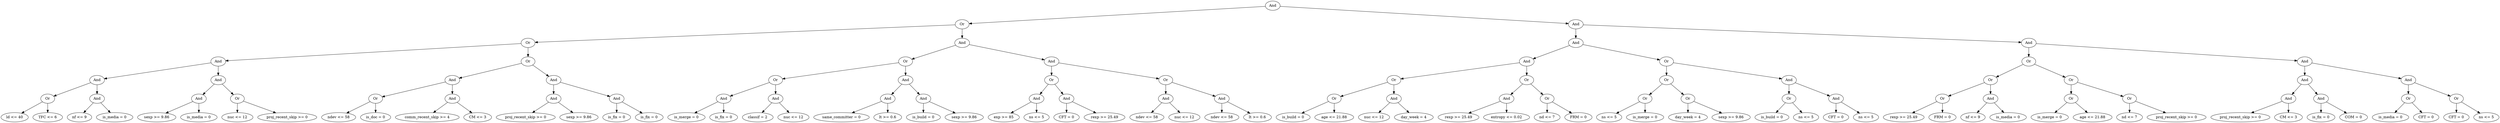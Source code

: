 digraph G {
	graph [bb="0,0,8050.2,468",
		dpi=78
	];
	node [label="\N"];
	1	 [height=0.5,
		label=And,
		pos="4133.2,450",
		width=0.75];
	2	 [height=0.5,
		label=Or,
		pos="3148.2,378",
		width=0.75];
	1 -> 2	 [pos="e,3175.1,380.91 4106.4,447.09 3968.9,437.32 3344.6,392.95 3185.3,381.63"];
	3	 [height=0.5,
		label=And,
		pos="5118.2,378",
		width=0.75];
	1 -> 3	 [pos="e,5091.4,380.91 4160.1,447.09 4297.5,437.32 4921.9,392.95 5081.2,381.63"];
	4	 [height=0.5,
		label=Or,
		pos="1536.2,306",
		width=0.75];
	2 -> 4	 [pos="e,1563.2,308.17 3121.3,375.83 2931.2,367.57 1793.9,318.19 1573.3,308.61"];
	5	 [height=0.5,
		label=And,
		pos="3148.2,306",
		width=0.75];
	2 -> 5	 [pos="e,3148.2,324.1 3148.2,359.7 3148.2,351.98 3148.2,342.71 3148.2,334.11"];
	8	 [height=0.5,
		label=And,
		pos="700.25,234",
		width=0.75];
	4 -> 8	 [pos="e,727.01,237.24 1509.4,302.75 1386.7,292.48 879.4,250 737.36,238.11"];
	9	 [height=0.5,
		label=Or,
		pos="1536.2,234",
		width=0.75];
	4 -> 9	 [pos="e,1536.2,252.1 1536.2,287.7 1536.2,279.98 1536.2,270.71 1536.2,262.11"];
	16	 [height=0.5,
		label=And,
		pos="311.25,162",
		width=0.75];
	8 -> 16	 [pos="e,337.06,167.65 674.42,228.35 606.92,216.21 425.09,183.49 347.32,169.49"];
	17	 [height=0.5,
		label=And,
		pos="700.25,162",
		width=0.75];
	8 -> 17	 [pos="e,700.25,180.1 700.25,215.7 700.25,207.98 700.25,198.71 700.25,190.11"];
	32	 [height=0.5,
		label=Or,
		pos="150.25,90",
		width=0.75];
	16 -> 32	 [pos="e,172.29,100.58 289.2,151.41 261.33,139.3 213.2,118.37 181.54,104.61"];
	33	 [height=0.5,
		label=And,
		pos="311.25,90",
		width=0.75];
	16 -> 33	 [pos="e,311.25,108.1 311.25,143.7 311.25,135.98 311.25,126.71 311.25,118.11"];
	64	 [height=0.5,
		label="ld <= 40",
		pos="42.246,18",
		width=1.1735];
	32 -> 64	 [pos="e,64.575,33.472 131.43,76.807 115.36,66.392 91.933,51.204 73.119,39.01"];
	65	 [height=0.5,
		label="TFC <= 6",
		pos="150.25,18",
		width=1.336];
	32 -> 65	 [pos="e,150.25,36.104 150.25,71.697 150.25,63.983 150.25,54.712 150.25,46.112"];
	66	 [height=0.5,
		label="nf <= 9",
		pos="254.25,18",
		width=1.0652];
	33 -> 66	 [pos="e,267.38,35.134 298.88,73.811 291.54,64.8 282.08,53.177 273.75,42.955"];
	67	 [height=0.5,
		label="is_media = 0",
		pos="368.25,18",
		width=1.6068];
	33 -> 67	 [pos="e,354.71,35.628 323.61,73.811 330.85,64.927 340.15,53.504 348.39,43.388"];
	34	 [height=0.5,
		label=And,
		pos="638.25,90",
		width=0.75];
	17 -> 34	 [pos="e,651.38,105.82 687.1,146.15 678.71,136.69 667.69,124.24 658.23,113.56"];
	35	 [height=0.5,
		label=Or,
		pos="762.25,90",
		width=0.75];
	17 -> 35	 [pos="e,749.12,105.82 713.39,146.15 721.78,136.69 732.81,124.24 742.26,113.56"];
	68	 [height=0.5,
		label="sexp >= 9.86",
		pos="503.25,18",
		width=1.6429];
	34 -> 68	 [pos="e,531.84,33.827 617.45,78.216 597.12,67.674 565.7,51.383 540.96,38.555"];
	69	 [height=0.5,
		label="is_media = 0",
		pos="638.25,18",
		width=1.6068];
	34 -> 69	 [pos="e,638.25,36.104 638.25,71.697 638.25,63.983 638.25,54.712 638.25,46.112"];
	70	 [height=0.5,
		label="nuc <= 12",
		pos="762.25,18",
		width=1.336];
	35 -> 70	 [pos="e,762.25,36.104 762.25,71.697 762.25,63.983 762.25,54.712 762.25,46.112"];
	71	 [height=0.5,
		label="proj_recent_skip >= 0",
		pos="920.25,18",
		width=2.5637];
	35 -> 71	 [pos="e,884.81,34.701 784.22,79.267 807.7,68.86 845.6,52.072 875.43,38.855"];
	18	 [height=0.5,
		label=And,
		pos="1455.2,162",
		width=0.75];
	9 -> 18	 [pos="e,1471.2,176.8 1520.2,219.17 1508.5,209.01 1492.3,195.03 1479,183.56"];
	19	 [height=0.5,
		label=And,
		pos="1780.2,162",
		width=0.75];
	9 -> 19	 [pos="e,1755.7,170.04 1560.5,226.03 1604.2,213.51 1696,187.18 1746,172.83"];
	36	 [height=0.5,
		label=Or,
		pos="1204.2,90",
		width=0.75];
	18 -> 36	 [pos="e,1228.9,97.867 1430.7,154.16 1385.7,141.61 1289.9,114.9 1238.5,100.56"];
	37	 [height=0.5,
		label=And,
		pos="1455.2,90",
		width=0.75];
	18 -> 37	 [pos="e,1455.2,108.1 1455.2,143.7 1455.2,135.98 1455.2,126.71 1455.2,118.11"];
	72	 [height=0.5,
		label="ndev <= 58",
		pos="1083.2,18",
		width=1.4624];
	36 -> 72	 [pos="e,1108.8,33.812 1184.5,77.597 1166.5,67.157 1139.4,51.472 1117.7,38.957"];
	73	 [height=0.5,
		label="is_doc = 0",
		pos="1204.2,18",
		width=1.3902];
	36 -> 73	 [pos="e,1204.2,36.104 1204.2,71.697 1204.2,63.983 1204.2,54.712 1204.2,46.112"];
	74	 [height=0.5,
		label="comm_recent_skip >= 4",
		pos="1373.2,18",
		width=2.7984];
	37 -> 74	 [pos="e,1392.9,35.764 1439,75.17 1428.1,65.799 1413.3,53.186 1400.5,42.285"];
	75	 [height=0.5,
		label="CM <= 3",
		pos="1537.2,18",
		width=1.2457];
	37 -> 75	 [pos="e,1519.1,34.507 1471.4,75.17 1482.8,65.469 1498.2,52.293 1511.3,41.14"];
	38	 [height=0.5,
		label=And,
		pos="1780.2,90",
		width=0.75];
	19 -> 38	 [pos="e,1780.2,108.1 1780.2,143.7 1780.2,135.98 1780.2,126.71 1780.2,118.11"];
	39	 [height=0.5,
		label=And,
		pos="1984.2,90",
		width=0.75];
	19 -> 39	 [pos="e,1960.8,99.044 1803.6,152.97 1839.9,140.53 1909.8,116.55 1951.2,102.35"];
	76	 [height=0.5,
		label="proj_recent_skip >= 0",
		pos="1692.2,18",
		width=2.5637];
	38 -> 76	 [pos="e,1713.2,35.667 1763.3,75.503 1751.3,66.005 1735.1,53.057 1721.1,41.952"];
	77	 [height=0.5,
		label="sexp >= 9.86",
		pos="1861.2,18",
		width=1.6429];
	38 -> 77	 [pos="e,1842.4,35.257 1796.2,75.17 1807.2,65.667 1822.1,52.83 1834.8,41.826"];
	78	 [height=0.5,
		label="is_fix = 0",
		pos="1984.2,18",
		width=1.2638];
	39 -> 78	 [pos="e,1984.2,36.104 1984.2,71.697 1984.2,63.983 1984.2,54.712 1984.2,46.112"];
	79	 [height=0.5,
		label="is_fix = 0",
		pos="2093.2,18",
		width=1.2638];
	39 -> 79	 [pos="e,2070.3,33.722 2003.2,76.807 2019.3,66.459 2042.8,51.401 2061.7,39.248"];
	10	 [height=0.5,
		label=Or,
		pos="2914.2,234",
		width=0.75];
	5 -> 10	 [pos="e,2938.6,242.29 3124.1,297.77 3082.2,285.25 2996.1,259.49 2948.2,245.17"];
	11	 [height=0.5,
		label=And,
		pos="3382.2,234",
		width=0.75];
	5 -> 11	 [pos="e,3357.9,242.29 3172.4,297.77 3214.3,285.25 3300.4,259.49 3348.3,245.17"];
	20	 [height=0.5,
		label=Or,
		pos="2504.2,162",
		width=0.75];
	10 -> 20	 [pos="e,2530.1,167.41 2888.3,228.57 2817.6,216.5 2621.6,183.04 2540.3,169.16"];
	21	 [height=0.5,
		label=And,
		pos="2914.2,162",
		width=0.75];
	10 -> 21	 [pos="e,2914.2,180.1 2914.2,215.7 2914.2,207.98 2914.2,198.71 2914.2,190.11"];
	40	 [height=0.5,
		label=And,
		pos="2335.2,90",
		width=0.75];
	20 -> 40	 [pos="e,2357.5,100.22 2481.8,151.7 2452.3,139.49 2400.3,117.95 2366.8,104.09"];
	41	 [height=0.5,
		label=And,
		pos="2504.2,90",
		width=0.75];
	20 -> 41	 [pos="e,2504.2,108.1 2504.2,143.7 2504.2,135.98 2504.2,126.71 2504.2,118.11"];
	80	 [height=0.5,
		label="is_merge = 0",
		pos="2214.2,18",
		width=1.6068];
	40 -> 80	 [pos="e,2240.7,34.324 2315.5,77.597 2297.7,67.292 2271.1,51.879 2249.6,39.446"];
	81	 [height=0.5,
		label="is_fix = 0",
		pos="2335.2,18",
		width=1.2638];
	40 -> 81	 [pos="e,2335.2,36.104 2335.2,71.697 2335.2,63.983 2335.2,54.712 2335.2,46.112"];
	82	 [height=0.5,
		label="classif = 2",
		pos="2447.2,18",
		width=1.336];
	41 -> 82	 [pos="e,2460.8,35.628 2491.9,73.811 2484.6,64.927 2475.3,53.504 2467.1,43.388"];
	83	 [height=0.5,
		label="nuc <= 12",
		pos="2561.2,18",
		width=1.336];
	41 -> 83	 [pos="e,2547.7,35.628 2516.6,73.811 2523.8,64.927 2533.2,53.504 2541.4,43.388"];
	42	 [height=0.5,
		label=And,
		pos="2857.2,90",
		width=0.75];
	21 -> 42	 [pos="e,2869.6,106.16 2901.9,145.81 2894.3,136.55 2884.5,124.52 2876.1,114.09"];
	43	 [height=0.5,
		label=And,
		pos="2971.2,90",
		width=0.75];
	21 -> 43	 [pos="e,2958.9,106.16 2926.6,145.81 2934.2,136.55 2944,124.52 2952.4,114.09"];
	84	 [height=0.5,
		label="same_committer = 0",
		pos="2712.2,18",
		width=2.3651];
	42 -> 84	 [pos="e,2744.7,34.686 2835.9,78.671 2814.4,68.295 2780.7,52.034 2753.9,39.105"];
	85	 [height=0.5,
		label="lt >= 0.6",
		pos="2857.2,18",
		width=1.1735];
	42 -> 85	 [pos="e,2857.2,36.104 2857.2,71.697 2857.2,63.983 2857.2,54.712 2857.2,46.112"];
	86	 [height=0.5,
		label="is_build = 0",
		pos="2971.2,18",
		width=1.4985];
	43 -> 86	 [pos="e,2971.2,36.104 2971.2,71.697 2971.2,63.983 2971.2,54.712 2971.2,46.112"];
	87	 [height=0.5,
		label="sexp >= 9.86",
		pos="3102.2,18",
		width=1.6429];
	43 -> 87	 [pos="e,3074.1,34.017 2991.7,78.063 3011.3,67.607 3041.2,51.599 3065,38.885"];
	22	 [height=0.5,
		label=Or,
		pos="3382.2,162",
		width=0.75];
	11 -> 22	 [pos="e,3382.2,180.1 3382.2,215.7 3382.2,207.98 3382.2,198.71 3382.2,190.11"];
	23	 [height=0.5,
		label=Or,
		pos="3747.2,162",
		width=0.75];
	11 -> 23	 [pos="e,3721.6,167.92 3407.9,228.08 3471.8,215.83 3638,183.95 3711.5,169.86"];
	44	 [height=0.5,
		label=And,
		pos="3332.2,90",
		width=0.75];
	22 -> 44	 [pos="e,3343.3,106.49 3371.1,145.46 3364.7,136.49 3356.5,125.02 3349.3,114.92"];
	45	 [height=0.5,
		label=And,
		pos="3432.2,90",
		width=0.75];
	22 -> 45	 [pos="e,3421.2,106.49 3393.3,145.46 3399.8,136.49 3407.9,125.02 3415.2,114.92"];
	88	 [height=0.5,
		label="exp >= 85",
		pos="3227.2,18",
		width=1.336];
	44 -> 88	 [pos="e,3249.9,34.085 3313.5,76.485 3298.2,66.279 3276.2,51.65 3258.3,39.703"];
	89	 [height=0.5,
		label="ns <= 5",
		pos="3332.2,18",
		width=1.0832];
	44 -> 89	 [pos="e,3332.2,36.104 3332.2,71.697 3332.2,63.983 3332.2,54.712 3332.2,46.112"];
	90	 [height=0.5,
		label="CFT = 0",
		pos="3432.2,18",
		width=1.1916];
	45 -> 90	 [pos="e,3432.2,36.104 3432.2,71.697 3432.2,63.983 3432.2,54.712 3432.2,46.112"];
	91	 [height=0.5,
		label="rexp >= 25.49",
		pos="3555.2,18",
		width=1.7332];
	45 -> 91	 [pos="e,3528.3,34.324 3452.3,77.597 3470.5,67.246 3497.7,51.741 3519.6,39.28"];
	46	 [height=0.5,
		label=And,
		pos="3747.2,90",
		width=0.75];
	23 -> 46	 [pos="e,3747.2,108.1 3747.2,143.7 3747.2,135.98 3747.2,126.71 3747.2,118.11"];
	47	 [height=0.5,
		label=And,
		pos="3926.2,90",
		width=0.75];
	23 -> 47	 [pos="e,3903.5,99.904 3769.9,152.13 3801.3,139.86 3858.2,117.62 3894,103.62"];
	92	 [height=0.5,
		label="ndev <= 58",
		pos="3688.2,18",
		width=1.4624];
	46 -> 92	 [pos="e,3702.3,35.628 3734.4,73.811 3727,64.927 3717.3,53.504 3708.8,43.388"];
	93	 [height=0.5,
		label="nuc <= 12",
		pos="3807.2,18",
		width=1.336];
	46 -> 93	 [pos="e,3793,35.628 3760.3,73.811 3767.9,64.927 3777.7,53.504 3786.3,43.388"];
	94	 [height=0.5,
		label="ndev <= 58",
		pos="3926.2,18",
		width=1.4624];
	47 -> 94	 [pos="e,3926.2,36.104 3926.2,71.697 3926.2,63.983 3926.2,54.712 3926.2,46.112"];
	95	 [height=0.5,
		label="lt >= 0.6",
		pos="4039.2,18",
		width=1.1735];
	47 -> 95	 [pos="e,4016.1,33.357 3945.4,77.125 3962.3,66.639 3987.4,51.141 4007.3,38.784"];
	6	 [height=0.5,
		label=And,
		pos="5118.2,306",
		width=0.75];
	3 -> 6	 [pos="e,5118.2,324.1 5118.2,359.7 5118.2,351.98 5118.2,342.71 5118.2,334.11"];
	7	 [height=0.5,
		label=And,
		pos="6588.2,306",
		width=0.75];
	3 -> 7	 [pos="e,6561.3,308.28 5145.3,375.71 5324.9,367.16 6343.3,318.66 6551.2,308.76"];
	12	 [height=0.5,
		label=And,
		pos="4892.2,234",
		width=0.75];
	6 -> 12	 [pos="e,4916.3,242.44 5094.1,297.51 5053.6,284.98 4972.2,259.76 4926.1,245.48"];
	13	 [height=0.5,
		label=Or,
		pos="5345.2,234",
		width=0.75];
	6 -> 13	 [pos="e,5321.1,242.44 5142.5,297.51 5183.2,284.96 5265.3,259.65 5311.6,245.39"];
	24	 [height=0.5,
		label=Or,
		pos="4472.2,162",
		width=0.75];
	12 -> 24	 [pos="e,4498.3,167.34 4866.3,228.67 4794.2,216.65 4591.2,182.83 4508.3,169"];
	25	 [height=0.5,
		label=Or,
		pos="4892.2,162",
		width=0.75];
	12 -> 25	 [pos="e,4892.2,180.1 4892.2,215.7 4892.2,207.98 4892.2,198.71 4892.2,190.11"];
	48	 [height=0.5,
		label=Or,
		pos="4283.2,90",
		width=0.75];
	24 -> 48	 [pos="e,4306.3,99.544 4449.1,152.42 4415.7,140.05 4353.9,117.17 4315.9,103.09"];
	49	 [height=0.5,
		label=And,
		pos="4472.2,90",
		width=0.75];
	24 -> 49	 [pos="e,4472.2,108.1 4472.2,143.7 4472.2,135.98 4472.2,126.71 4472.2,118.11"];
	96	 [height=0.5,
		label="is_build = 0",
		pos="4153.2,18",
		width=1.4985];
	48 -> 96	 [pos="e,4180.7,33.76 4262.9,78.063 4243.4,67.539 4213.4,51.391 4189.7,38.638"];
	97	 [height=0.5,
		label="age <= 21.88",
		pos="4283.2,18",
		width=1.6249];
	48 -> 97	 [pos="e,4283.2,36.104 4283.2,71.697 4283.2,63.983 4283.2,54.712 4283.2,46.112"];
	98	 [height=0.5,
		label="nuc <= 12",
		pos="4408.2,18",
		width=1.336];
	49 -> 98	 [pos="e,4423.1,35.29 4458.7,74.155 4450.4,65.072 4439.6,53.243 4430.1,42.87"];
	99	 [height=0.5,
		label="day_week = 4",
		pos="4536.2,18",
		width=1.7151];
	49 -> 99	 [pos="e,4520.9,35.789 4485.8,74.155 4494,65.2 4504.6,53.576 4514,43.309"];
	50	 [height=0.5,
		label=And,
		pos="4828.2,90",
		width=0.75];
	25 -> 50	 [pos="e,4841.8,105.82 4878.7,146.15 4869.9,136.6 4858.4,123.99 4848.6,113.25"];
	51	 [height=0.5,
		label=Or,
		pos="4956.2,90",
		width=0.75];
	25 -> 51	 [pos="e,4942.7,105.82 4905.8,146.15 4914.6,136.6 4926.1,123.99 4935.9,113.25"];
	100	 [height=0.5,
		label="rexp >= 25.49",
		pos="4678.2,18",
		width=1.7332];
	50 -> 100	 [pos="e,4709.6,33.644 4806.8,78.971 4783.9,68.306 4747.2,51.187 4718.9,37.964"];
	101	 [height=0.5,
		label="entropy <= 0.02",
		pos="4828.2,18",
		width=1.9318];
	50 -> 101	 [pos="e,4828.2,36.104 4828.2,71.697 4828.2,63.983 4828.2,54.712 4828.2,46.112"];
	102	 [height=0.5,
		label="nd <= 7",
		pos="4956.2,18",
		width=1.1193];
	51 -> 102	 [pos="e,4956.2,36.104 4956.2,71.697 4956.2,63.983 4956.2,54.712 4956.2,46.112"];
	103	 [height=0.5,
		label="FRM = 0",
		pos="5059.2,18",
		width=1.2457];
	51 -> 103	 [pos="e,5037.4,33.834 4974.7,76.485 4989.8,66.212 5011.5,51.456 5029.1,39.466"];
	26	 [height=0.5,
		label=Or,
		pos="5345.2,162",
		width=0.75];
	13 -> 26	 [pos="e,5345.2,180.1 5345.2,215.7 5345.2,207.98 5345.2,198.71 5345.2,190.11"];
	27	 [height=0.5,
		label=And,
		pos="5739.2,162",
		width=0.75];
	13 -> 27	 [pos="e,5713.6,167.56 5371.1,228.41 5439.5,216.25 5625.3,183.24 5703.7,169.32"];
	52	 [height=0.5,
		label=Or,
		pos="5276.2,90",
		width=0.75];
	26 -> 52	 [pos="e,5290.5,105.49 5330.9,146.5 5321.3,136.73 5308.5,123.69 5297.6,112.7"];
	53	 [height=0.5,
		label=Or,
		pos="5414.2,90",
		width=0.75];
	26 -> 53	 [pos="e,5400,105.49 5359.5,146.5 5369.2,136.73 5382,123.69 5392.9,112.7"];
	104	 [height=0.5,
		label="ns <= 5",
		pos="5161.2,18",
		width=1.0832];
	52 -> 104	 [pos="e,5184.1,32.925 5257,77.284 5239.5,66.638 5213.4,50.733 5192.8,38.226"];
	105	 [height=0.5,
		label="is_merge = 0",
		pos="5276.2,18",
		width=1.6068];
	52 -> 105	 [pos="e,5276.2,36.104 5276.2,71.697 5276.2,63.983 5276.2,54.712 5276.2,46.112"];
	106	 [height=0.5,
		label="day_week = 4",
		pos="5414.2,18",
		width=1.7151];
	53 -> 106	 [pos="e,5414.2,36.104 5414.2,71.697 5414.2,63.983 5414.2,54.712 5414.2,46.112"];
	107	 [height=0.5,
		label="sexp >= 9.86",
		pos="5553.2,18",
		width=1.6429];
	53 -> 107	 [pos="e,5524,33.704 5435.1,78.52 5456.1,67.922 5489.1,51.296 5514.9,38.307"];
	54	 [height=0.5,
		label=Or,
		pos="5739.2,90",
		width=0.75];
	27 -> 54	 [pos="e,5739.2,108.1 5739.2,143.7 5739.2,135.98 5739.2,126.71 5739.2,118.11"];
	55	 [height=0.5,
		label=And,
		pos="5895.2,90",
		width=0.75];
	27 -> 55	 [pos="e,5873.5,100.76 5760.9,151.27 5787.8,139.23 5833.6,118.67 5864.1,104.95"];
	108	 [height=0.5,
		label="is_build = 0",
		pos="5684.2,18",
		width=1.4985];
	54 -> 108	 [pos="e,5697.3,35.628 5727.3,73.811 5720.4,65.015 5711.5,53.73 5703.6,43.688"];
	109	 [height=0.5,
		label="ns <= 5",
		pos="5795.2,18",
		width=1.0832];
	54 -> 109	 [pos="e,5782.3,35.134 5751.4,73.811 5758.6,64.8 5767.9,53.177 5776.1,42.955"];
	110	 [height=0.5,
		label="CFT = 0",
		pos="5895.2,18",
		width=1.1916];
	55 -> 110	 [pos="e,5895.2,36.104 5895.2,71.697 5895.2,63.983 5895.2,54.712 5895.2,46.112"];
	111	 [height=0.5,
		label="ns <= 5",
		pos="5995.2,18",
		width=1.0832];
	55 -> 111	 [pos="e,5974.8,33.337 5913.1,76.485 5927.9,66.171 5949,51.339 5966.2,39.324"];
	14	 [height=0.5,
		label=Or,
		pos="6588.2,234",
		width=0.75];
	7 -> 14	 [pos="e,6588.2,252.1 6588.2,287.7 6588.2,279.98 6588.2,270.71 6588.2,262.11"];
	15	 [height=0.5,
		label=And,
		pos="7402.2,234",
		width=0.75];
	7 -> 15	 [pos="e,7375.4,237.31 6614.9,302.71 6734.9,292.39 7226,250.16 7365.3,238.18"];
	28	 [height=0.5,
		label=Or,
		pos="6397.2,162",
		width=0.75];
	14 -> 28	 [pos="e,6420.4,171.47 6565.2,224.56 6531.5,212.21 6468.6,189.15 6430.1,175.03"];
	29	 [height=0.5,
		label=Or,
		pos="6655.2,162",
		width=0.75];
	14 -> 29	 [pos="e,6641.4,177.49 6602.1,218.5 6611.4,208.83 6623.7,195.94 6634.2,185.02"];
	56	 [height=0.5,
		label=Or,
		pos="6239.2,90",
		width=0.75];
	28 -> 56	 [pos="e,6261,100.65 6375.3,151.27 6348,139.2 6301.4,118.55 6270.5,104.84"];
	57	 [height=0.5,
		label=And,
		pos="6397.2,90",
		width=0.75];
	28 -> 57	 [pos="e,6397.2,108.1 6397.2,143.7 6397.2,135.98 6397.2,126.71 6397.2,118.11"];
	112	 [height=0.5,
		label="rexp >= 25.49",
		pos="6114.2,18",
		width=1.7332];
	56 -> 112	 [pos="e,6141.7,34.394 6219.2,77.753 6200.7,67.427 6173,51.878 6150.6,39.37"];
	113	 [height=0.5,
		label="FRM = 0",
		pos="6239.2,18",
		width=1.2457];
	56 -> 113	 [pos="e,6239.2,36.104 6239.2,71.697 6239.2,63.983 6239.2,54.712 6239.2,46.112"];
	114	 [height=0.5,
		label="nf <= 9",
		pos="6340.2,18",
		width=1.0652];
	57 -> 114	 [pos="e,6353.4,35.134 6384.9,73.811 6377.5,64.8 6368.1,53.177 6359.8,42.955"];
	115	 [height=0.5,
		label="is_media = 0",
		pos="6454.2,18",
		width=1.6068];
	57 -> 115	 [pos="e,6440.7,35.628 6409.6,73.811 6416.8,64.927 6426.2,53.504 6434.4,43.388"];
	58	 [height=0.5,
		label=Or,
		pos="6655.2,90",
		width=0.75];
	29 -> 58	 [pos="e,6655.2,108.1 6655.2,143.7 6655.2,135.98 6655.2,126.71 6655.2,118.11"];
	59	 [height=0.5,
		label=Or,
		pos="6839.2,90",
		width=0.75];
	29 -> 59	 [pos="e,6816.3,99.724 6678.2,152.28 6710.5,139.98 6769.6,117.49 6806.5,103.45"];
	116	 [height=0.5,
		label="is_merge = 0",
		pos="6588.2,18",
		width=1.6068];
	58 -> 116	 [pos="e,6604,35.448 6641.4,74.496 6632.6,65.344 6621.1,53.306 6611,42.781"];
	117	 [height=0.5,
		label="age <= 21.88",
		pos="6722.2,18",
		width=1.6249];
	58 -> 117	 [pos="e,6706.5,35.448 6669.1,74.496 6677.9,65.344 6689.4,53.306 6699.5,42.781"];
	118	 [height=0.5,
		label="nd <= 7",
		pos="6839.2,18",
		width=1.1193];
	59 -> 118	 [pos="e,6839.2,36.104 6839.2,71.697 6839.2,63.983 6839.2,54.712 6839.2,46.112"];
	119	 [height=0.5,
		label="proj_recent_skip >= 0",
		pos="6990.2,18",
		width=2.5637];
	59 -> 119	 [pos="e,6956.1,34.827 6860.9,78.971 6883.2,68.612 6918.7,52.163 6946.9,39.11"];
	30	 [height=0.5,
		label=And,
		pos="7402.2,162",
		width=0.75];
	15 -> 30	 [pos="e,7402.2,180.1 7402.2,215.7 7402.2,207.98 7402.2,198.71 7402.2,190.11"];
	31	 [height=0.5,
		label=And,
		pos="7747.2,162",
		width=0.75];
	15 -> 31	 [pos="e,7721.4,168.24 7427.9,227.8 7488.6,215.47 7641.4,184.47 7711.3,170.28"];
	60	 [height=0.5,
		label=And,
		pos="7348.2,90",
		width=0.75];
	30 -> 60	 [pos="e,7360.2,106.49 7390.3,145.46 7383.3,136.4 7374.3,124.79 7366.5,114.61"];
	61	 [height=0.5,
		label=And,
		pos="7456.2,90",
		width=0.75];
	30 -> 61	 [pos="e,7444.3,106.49 7414.2,145.46 7421.2,136.4 7430.2,124.79 7438,114.61"];
	120	 [height=0.5,
		label="proj_recent_skip >= 0",
		pos="7193.2,18",
		width=2.5637];
	60 -> 120	 [pos="e,7228.2,34.765 7326.4,79.119 7303.3,68.713 7266.4,52.046 7237.3,38.898"];
	121	 [height=0.5,
		label="CM <= 3",
		pos="7348.2,18",
		width=1.2457];
	60 -> 121	 [pos="e,7348.2,36.104 7348.2,71.697 7348.2,63.983 7348.2,54.712 7348.2,46.112"];
	122	 [height=0.5,
		label="is_fix = 0",
		pos="7456.2,18",
		width=1.2638];
	61 -> 122	 [pos="e,7456.2,36.104 7456.2,71.697 7456.2,63.983 7456.2,54.712 7456.2,46.112"];
	123	 [height=0.5,
		label="COM = 0",
		pos="7566.2,18",
		width=1.2818];
	61 -> 123	 [pos="e,7543.1,33.722 7475.4,76.807 7491.7,66.459 7515.3,51.401 7534.4,39.248"];
	62	 [height=0.5,
		label=Or,
		pos="7747.2,90",
		width=0.75];
	31 -> 62	 [pos="e,7747.2,108.1 7747.2,143.7 7747.2,135.98 7747.2,126.71 7747.2,118.11"];
	63	 [height=0.5,
		label=Or,
		pos="7911.2,90",
		width=0.75];
	31 -> 63	 [pos="e,7889,100.51 7769.4,151.56 7797.7,139.45 7847.1,118.37 7879.5,104.55"];
	124	 [height=0.5,
		label="is_media = 0",
		pos="7688.2,18",
		width=1.6068];
	62 -> 124	 [pos="e,7702.3,35.628 7734.4,73.811 7727,64.927 7717.3,53.504 7708.8,43.388"];
	125	 [height=0.5,
		label="CFT = 0",
		pos="7807.2,18",
		width=1.1916];
	62 -> 125	 [pos="e,7793.4,35.134 7760.3,73.811 7768,64.8 7778,53.177 7786.7,42.955"];
	126	 [height=0.5,
		label="CFT = 0",
		pos="7911.2,18",
		width=1.1916];
	63 -> 126	 [pos="e,7911.2,36.104 7911.2,71.697 7911.2,63.983 7911.2,54.712 7911.2,46.112"];
	127	 [height=0.5,
		label="ns <= 5",
		pos="8011.2,18",
		width=1.0832];
	63 -> 127	 [pos="e,7990.8,33.337 7929.1,76.485 7943.9,66.171 7965,51.339 7982.2,39.324"];
}
